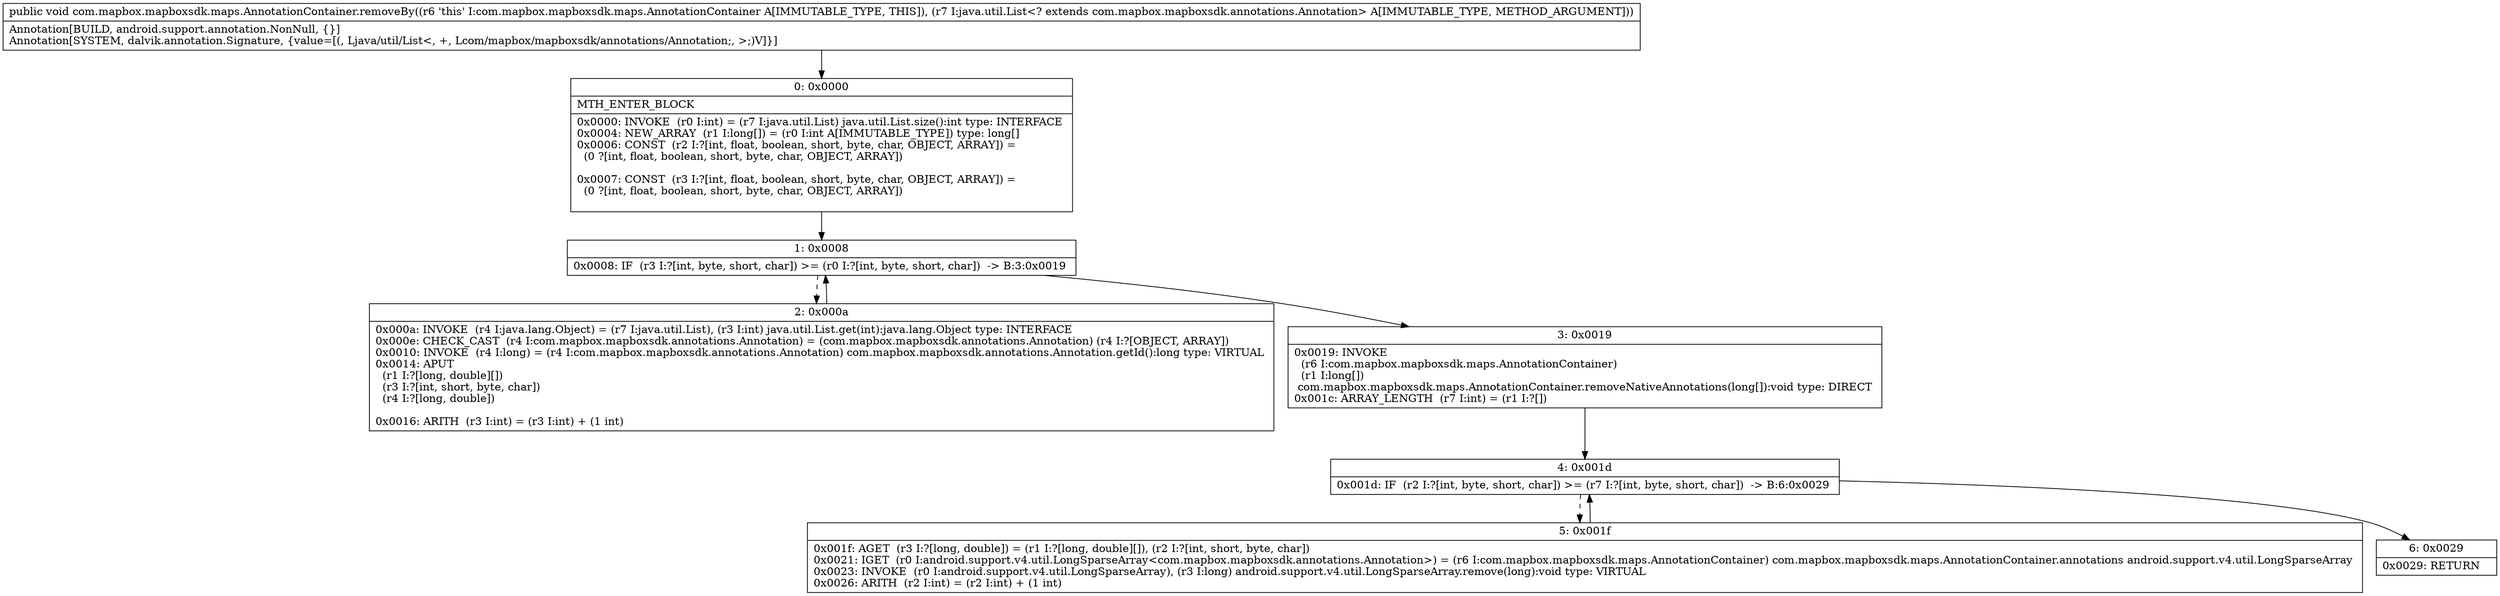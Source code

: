 digraph "CFG forcom.mapbox.mapboxsdk.maps.AnnotationContainer.removeBy(Ljava\/util\/List;)V" {
Node_0 [shape=record,label="{0\:\ 0x0000|MTH_ENTER_BLOCK\l|0x0000: INVOKE  (r0 I:int) = (r7 I:java.util.List) java.util.List.size():int type: INTERFACE \l0x0004: NEW_ARRAY  (r1 I:long[]) = (r0 I:int A[IMMUTABLE_TYPE]) type: long[] \l0x0006: CONST  (r2 I:?[int, float, boolean, short, byte, char, OBJECT, ARRAY]) = \l  (0 ?[int, float, boolean, short, byte, char, OBJECT, ARRAY])\l \l0x0007: CONST  (r3 I:?[int, float, boolean, short, byte, char, OBJECT, ARRAY]) = \l  (0 ?[int, float, boolean, short, byte, char, OBJECT, ARRAY])\l \l}"];
Node_1 [shape=record,label="{1\:\ 0x0008|0x0008: IF  (r3 I:?[int, byte, short, char]) \>= (r0 I:?[int, byte, short, char])  \-\> B:3:0x0019 \l}"];
Node_2 [shape=record,label="{2\:\ 0x000a|0x000a: INVOKE  (r4 I:java.lang.Object) = (r7 I:java.util.List), (r3 I:int) java.util.List.get(int):java.lang.Object type: INTERFACE \l0x000e: CHECK_CAST  (r4 I:com.mapbox.mapboxsdk.annotations.Annotation) = (com.mapbox.mapboxsdk.annotations.Annotation) (r4 I:?[OBJECT, ARRAY]) \l0x0010: INVOKE  (r4 I:long) = (r4 I:com.mapbox.mapboxsdk.annotations.Annotation) com.mapbox.mapboxsdk.annotations.Annotation.getId():long type: VIRTUAL \l0x0014: APUT  \l  (r1 I:?[long, double][])\l  (r3 I:?[int, short, byte, char])\l  (r4 I:?[long, double])\l \l0x0016: ARITH  (r3 I:int) = (r3 I:int) + (1 int) \l}"];
Node_3 [shape=record,label="{3\:\ 0x0019|0x0019: INVOKE  \l  (r6 I:com.mapbox.mapboxsdk.maps.AnnotationContainer)\l  (r1 I:long[])\l com.mapbox.mapboxsdk.maps.AnnotationContainer.removeNativeAnnotations(long[]):void type: DIRECT \l0x001c: ARRAY_LENGTH  (r7 I:int) = (r1 I:?[]) \l}"];
Node_4 [shape=record,label="{4\:\ 0x001d|0x001d: IF  (r2 I:?[int, byte, short, char]) \>= (r7 I:?[int, byte, short, char])  \-\> B:6:0x0029 \l}"];
Node_5 [shape=record,label="{5\:\ 0x001f|0x001f: AGET  (r3 I:?[long, double]) = (r1 I:?[long, double][]), (r2 I:?[int, short, byte, char]) \l0x0021: IGET  (r0 I:android.support.v4.util.LongSparseArray\<com.mapbox.mapboxsdk.annotations.Annotation\>) = (r6 I:com.mapbox.mapboxsdk.maps.AnnotationContainer) com.mapbox.mapboxsdk.maps.AnnotationContainer.annotations android.support.v4.util.LongSparseArray \l0x0023: INVOKE  (r0 I:android.support.v4.util.LongSparseArray), (r3 I:long) android.support.v4.util.LongSparseArray.remove(long):void type: VIRTUAL \l0x0026: ARITH  (r2 I:int) = (r2 I:int) + (1 int) \l}"];
Node_6 [shape=record,label="{6\:\ 0x0029|0x0029: RETURN   \l}"];
MethodNode[shape=record,label="{public void com.mapbox.mapboxsdk.maps.AnnotationContainer.removeBy((r6 'this' I:com.mapbox.mapboxsdk.maps.AnnotationContainer A[IMMUTABLE_TYPE, THIS]), (r7 I:java.util.List\<? extends com.mapbox.mapboxsdk.annotations.Annotation\> A[IMMUTABLE_TYPE, METHOD_ARGUMENT]))  | Annotation[BUILD, android.support.annotation.NonNull, \{\}]\lAnnotation[SYSTEM, dalvik.annotation.Signature, \{value=[(, Ljava\/util\/List\<, +, Lcom\/mapbox\/mapboxsdk\/annotations\/Annotation;, \>;)V]\}]\l}"];
MethodNode -> Node_0;
Node_0 -> Node_1;
Node_1 -> Node_2[style=dashed];
Node_1 -> Node_3;
Node_2 -> Node_1;
Node_3 -> Node_4;
Node_4 -> Node_5[style=dashed];
Node_4 -> Node_6;
Node_5 -> Node_4;
}

